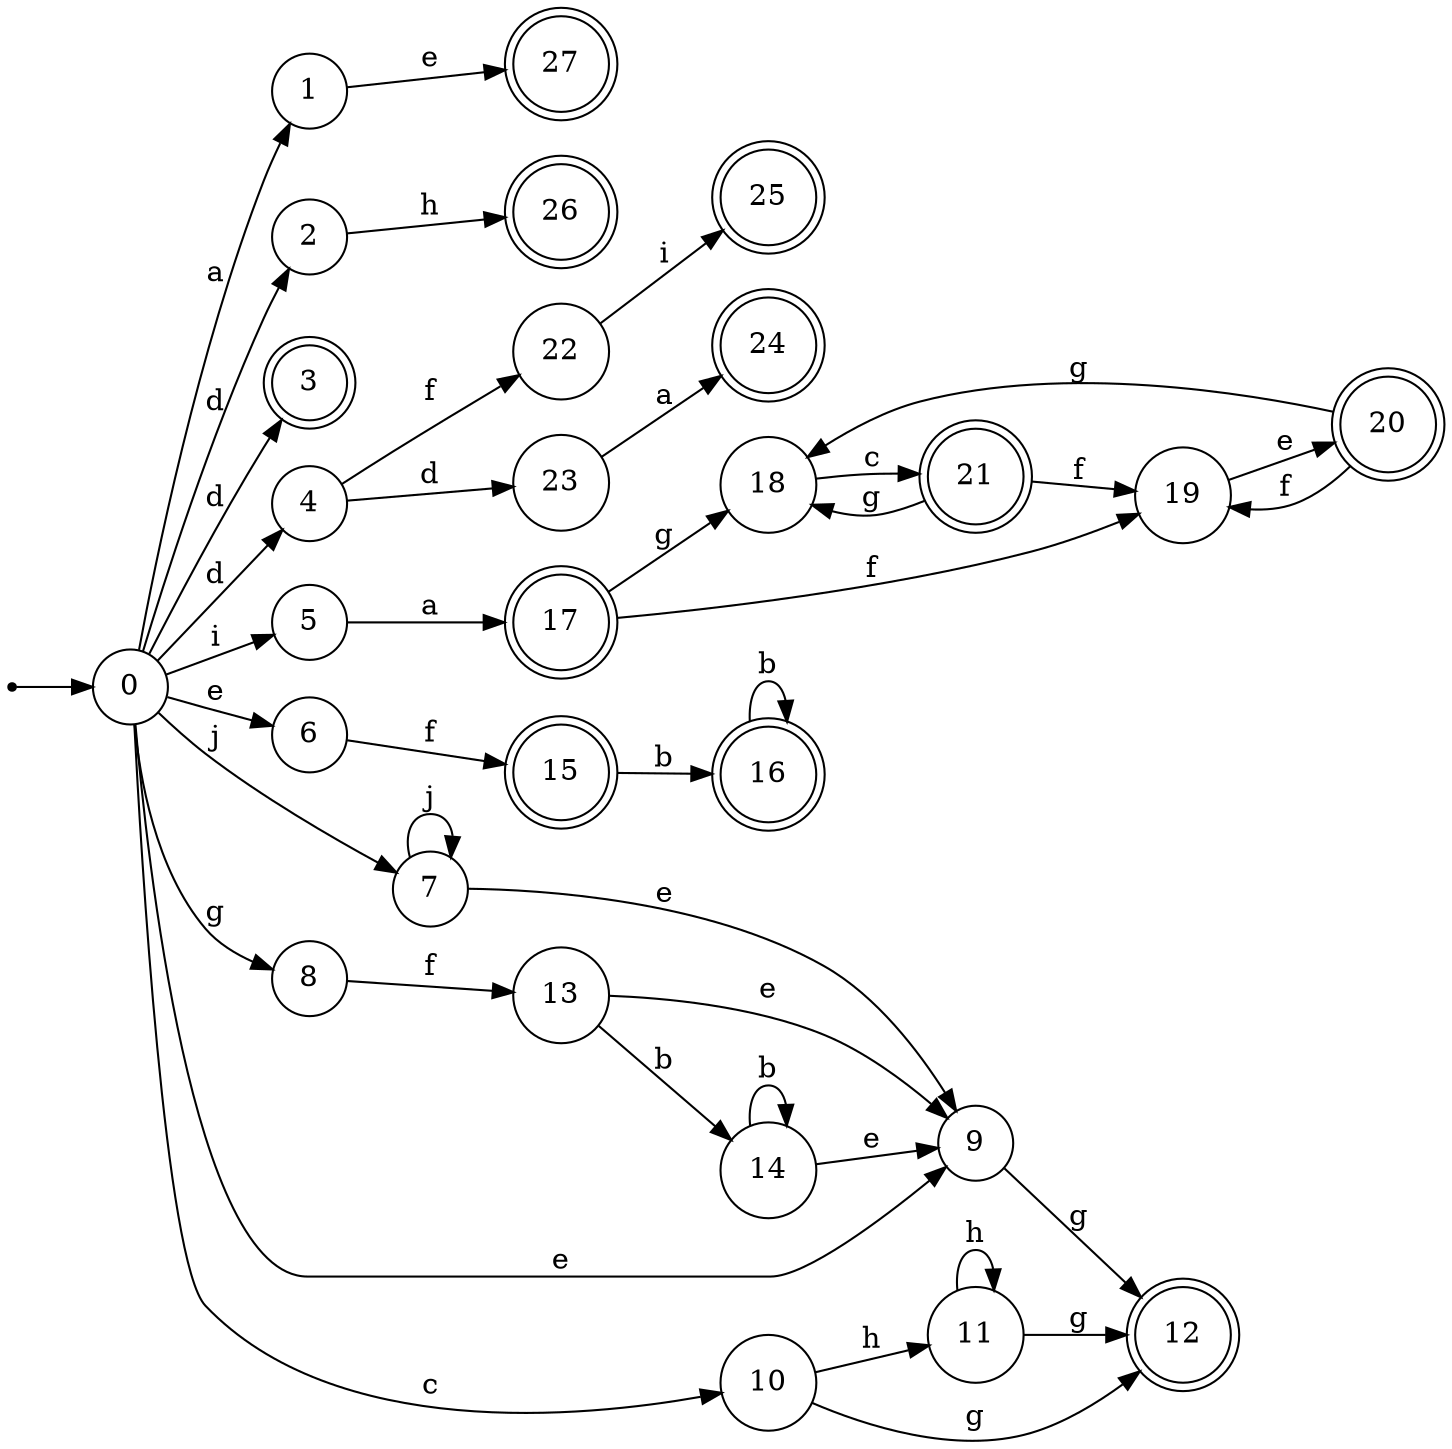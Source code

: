 digraph finite_state_machine {
rankdir=LR;
size="20,20";
node [shape = point]; "dummy0"
node [shape = circle]; "0";
"dummy0" -> "0";
node [shape = circle]; "1";
node [shape = circle]; "2";
node [shape = doublecircle]; "3";node [shape = circle]; "4";
node [shape = circle]; "5";
node [shape = circle]; "6";
node [shape = circle]; "7";
node [shape = circle]; "8";
node [shape = circle]; "9";
node [shape = circle]; "10";
node [shape = circle]; "11";
node [shape = doublecircle]; "12";node [shape = circle]; "13";
node [shape = circle]; "14";
node [shape = doublecircle]; "15";node [shape = doublecircle]; "16";node [shape = doublecircle]; "17";node [shape = circle]; "18";
node [shape = circle]; "19";
node [shape = doublecircle]; "20";node [shape = doublecircle]; "21";node [shape = circle]; "22";
node [shape = circle]; "23";
node [shape = doublecircle]; "24";node [shape = doublecircle]; "25";node [shape = doublecircle]; "26";node [shape = doublecircle]; "27";"0" -> "1" [label = "a"];
 "0" -> "2" [label = "d"];
 "0" -> "3" [label = "d"];
 "0" -> "4" [label = "d"];
 "0" -> "5" [label = "i"];
 "0" -> "9" [label = "e"];
 "0" -> "6" [label = "e"];
 "0" -> "7" [label = "j"];
 "0" -> "8" [label = "g"];
 "0" -> "10" [label = "c"];
 "10" -> "11" [label = "h"];
 "10" -> "12" [label = "g"];
 "11" -> "11" [label = "h"];
 "11" -> "12" [label = "g"];
 "9" -> "12" [label = "g"];
 "8" -> "13" [label = "f"];
 "13" -> "14" [label = "b"];
 "13" -> "9" [label = "e"];
 "14" -> "14" [label = "b"];
 "14" -> "9" [label = "e"];
 "7" -> "7" [label = "j"];
 "7" -> "9" [label = "e"];
 "6" -> "15" [label = "f"];
 "15" -> "16" [label = "b"];
 "16" -> "16" [label = "b"];
 "5" -> "17" [label = "a"];
 "17" -> "18" [label = "g"];
 "17" -> "19" [label = "f"];
 "19" -> "20" [label = "e"];
 "20" -> "19" [label = "f"];
 "20" -> "18" [label = "g"];
 "18" -> "21" [label = "c"];
 "21" -> "18" [label = "g"];
 "21" -> "19" [label = "f"];
 "4" -> "22" [label = "f"];
 "4" -> "23" [label = "d"];
 "23" -> "24" [label = "a"];
 "22" -> "25" [label = "i"];
 "2" -> "26" [label = "h"];
 "1" -> "27" [label = "e"];
 }
